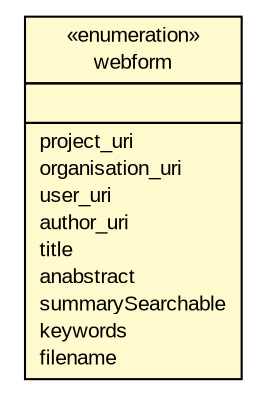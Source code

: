 #!/usr/local/bin/dot
#
# Class diagram 
# Generated by UmlGraph version 4.6 (http://www.spinellis.gr/sw/umlgraph)
#

digraph G {
	edge [fontname="arial",fontsize=10,labelfontname="arial",labelfontsize=10];
	node [fontname="arial",fontsize=10,shape=plaintext];
	// net.toxbank.client.resource.ProtocolClient.webform
	c220 [label=<<table border="0" cellborder="1" cellspacing="0" cellpadding="2" port="p" bgcolor="lemonChiffon" href="./ProtocolClient.webform.html">
		<tr><td><table border="0" cellspacing="0" cellpadding="1">
			<tr><td> &laquo;enumeration&raquo; </td></tr>
			<tr><td> webform </td></tr>
		</table></td></tr>
		<tr><td><table border="0" cellspacing="0" cellpadding="1">
			<tr><td align="left">  </td></tr>
		</table></td></tr>
		<tr><td><table border="0" cellspacing="0" cellpadding="1">
			<tr><td align="left"> project_uri </td></tr>
			<tr><td align="left"> organisation_uri </td></tr>
			<tr><td align="left"> user_uri </td></tr>
			<tr><td align="left"> author_uri </td></tr>
			<tr><td align="left"> title </td></tr>
			<tr><td align="left"> anabstract </td></tr>
			<tr><td align="left"> summarySearchable </td></tr>
			<tr><td align="left"> keywords </td></tr>
			<tr><td align="left"> filename </td></tr>
		</table></td></tr>
		</table>>, fontname="arial", fontcolor="black", fontsize=10.0];
}

